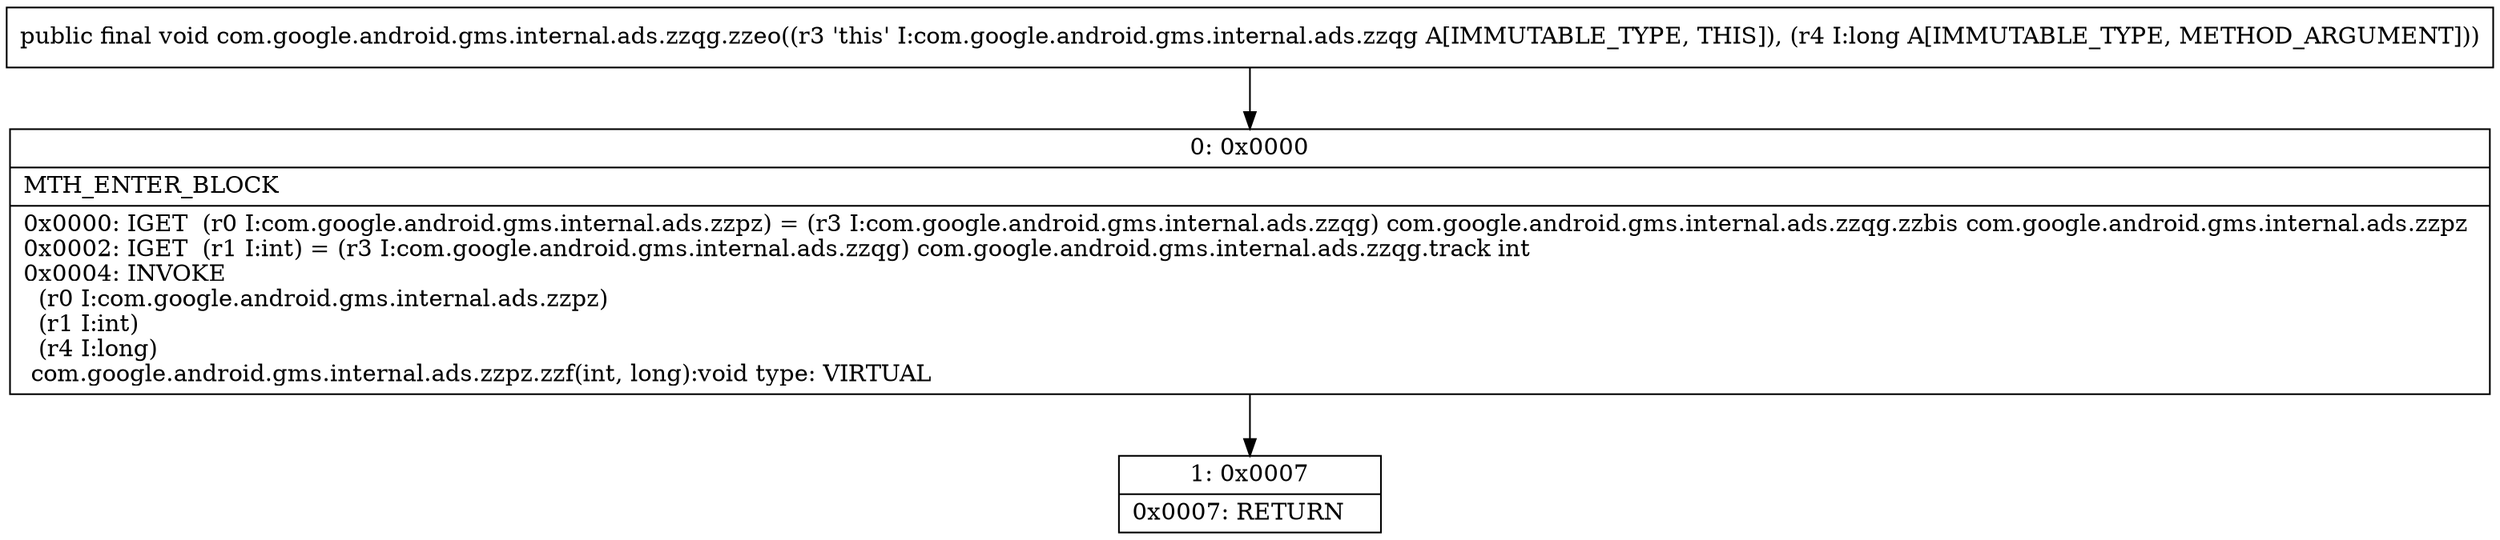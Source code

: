 digraph "CFG forcom.google.android.gms.internal.ads.zzqg.zzeo(J)V" {
Node_0 [shape=record,label="{0\:\ 0x0000|MTH_ENTER_BLOCK\l|0x0000: IGET  (r0 I:com.google.android.gms.internal.ads.zzpz) = (r3 I:com.google.android.gms.internal.ads.zzqg) com.google.android.gms.internal.ads.zzqg.zzbis com.google.android.gms.internal.ads.zzpz \l0x0002: IGET  (r1 I:int) = (r3 I:com.google.android.gms.internal.ads.zzqg) com.google.android.gms.internal.ads.zzqg.track int \l0x0004: INVOKE  \l  (r0 I:com.google.android.gms.internal.ads.zzpz)\l  (r1 I:int)\l  (r4 I:long)\l com.google.android.gms.internal.ads.zzpz.zzf(int, long):void type: VIRTUAL \l}"];
Node_1 [shape=record,label="{1\:\ 0x0007|0x0007: RETURN   \l}"];
MethodNode[shape=record,label="{public final void com.google.android.gms.internal.ads.zzqg.zzeo((r3 'this' I:com.google.android.gms.internal.ads.zzqg A[IMMUTABLE_TYPE, THIS]), (r4 I:long A[IMMUTABLE_TYPE, METHOD_ARGUMENT])) }"];
MethodNode -> Node_0;
Node_0 -> Node_1;
}

